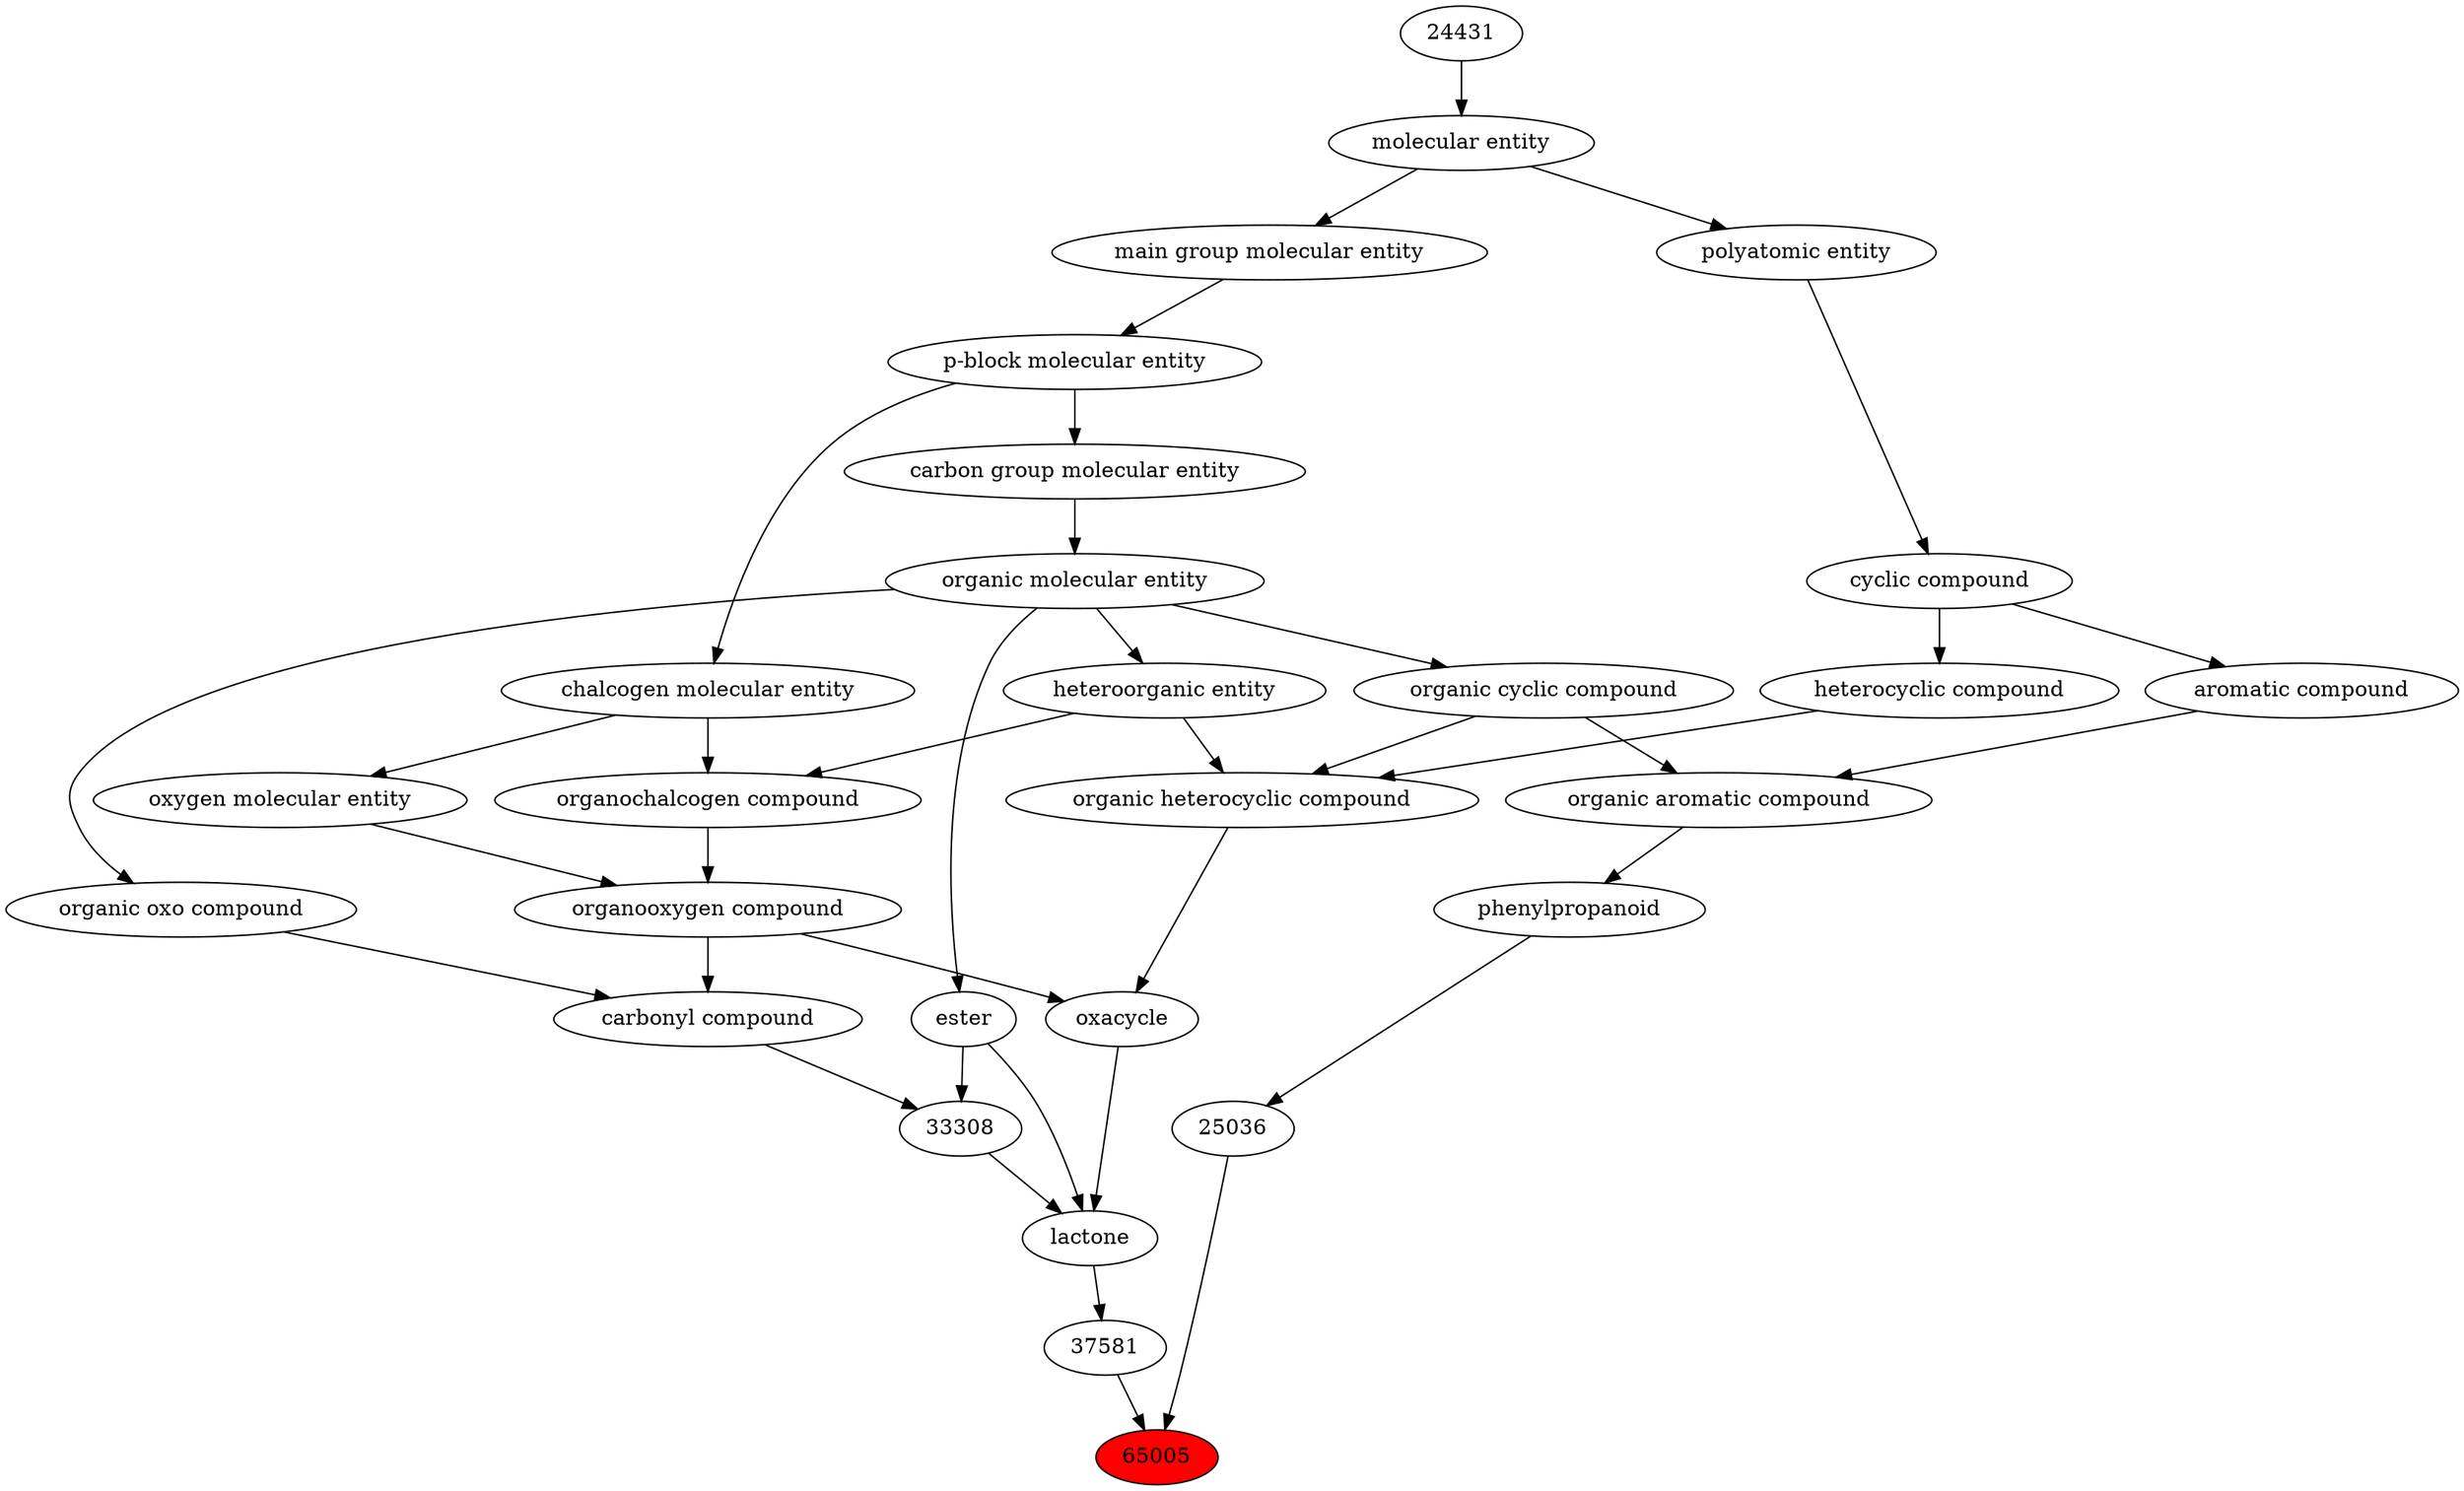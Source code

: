 digraph tree{ 
65005 [label="65005" fillcolor=red style=filled]
25036 -> 65005
37581 -> 65005
25036 [label="25036"]
26004 -> 25036
37581 [label="37581"]
25000 -> 37581
26004 [label="phenylpropanoid"]
33659 -> 26004
25000 [label="lactone"]
33308 -> 25000
35701 -> 25000
38104 -> 25000
33659 [label="organic aromatic compound"]
33832 -> 33659
33655 -> 33659
33308 [label="33308"]
36586 -> 33308
35701 -> 33308
35701 [label="ester"]
50860 -> 35701
38104 [label="oxacycle"]
24532 -> 38104
36963 -> 38104
33832 [label="organic cyclic compound"]
50860 -> 33832
33655 [label="aromatic compound"]
33595 -> 33655
36586 [label="carbonyl compound"]
36587 -> 36586
36963 -> 36586
50860 [label="organic molecular entity"]
33582 -> 50860
24532 [label="organic heterocyclic compound"]
33285 -> 24532
33832 -> 24532
5686 -> 24532
36963 [label="organooxygen compound"]
36962 -> 36963
25806 -> 36963
33595 [label="cyclic compound"]
36357 -> 33595
36587 [label="organic oxo compound"]
50860 -> 36587
33582 [label="carbon group molecular entity"]
33675 -> 33582
33285 [label="heteroorganic entity"]
50860 -> 33285
5686 [label="heterocyclic compound"]
33595 -> 5686
36962 [label="organochalcogen compound"]
33285 -> 36962
33304 -> 36962
25806 [label="oxygen molecular entity"]
33304 -> 25806
36357 [label="polyatomic entity"]
23367 -> 36357
33675 [label="p-block molecular entity"]
33579 -> 33675
33304 [label="chalcogen molecular entity"]
33675 -> 33304
23367 [label="molecular entity"]
24431 -> 23367
33579 [label="main group molecular entity"]
23367 -> 33579
24431 [label="24431"]
}